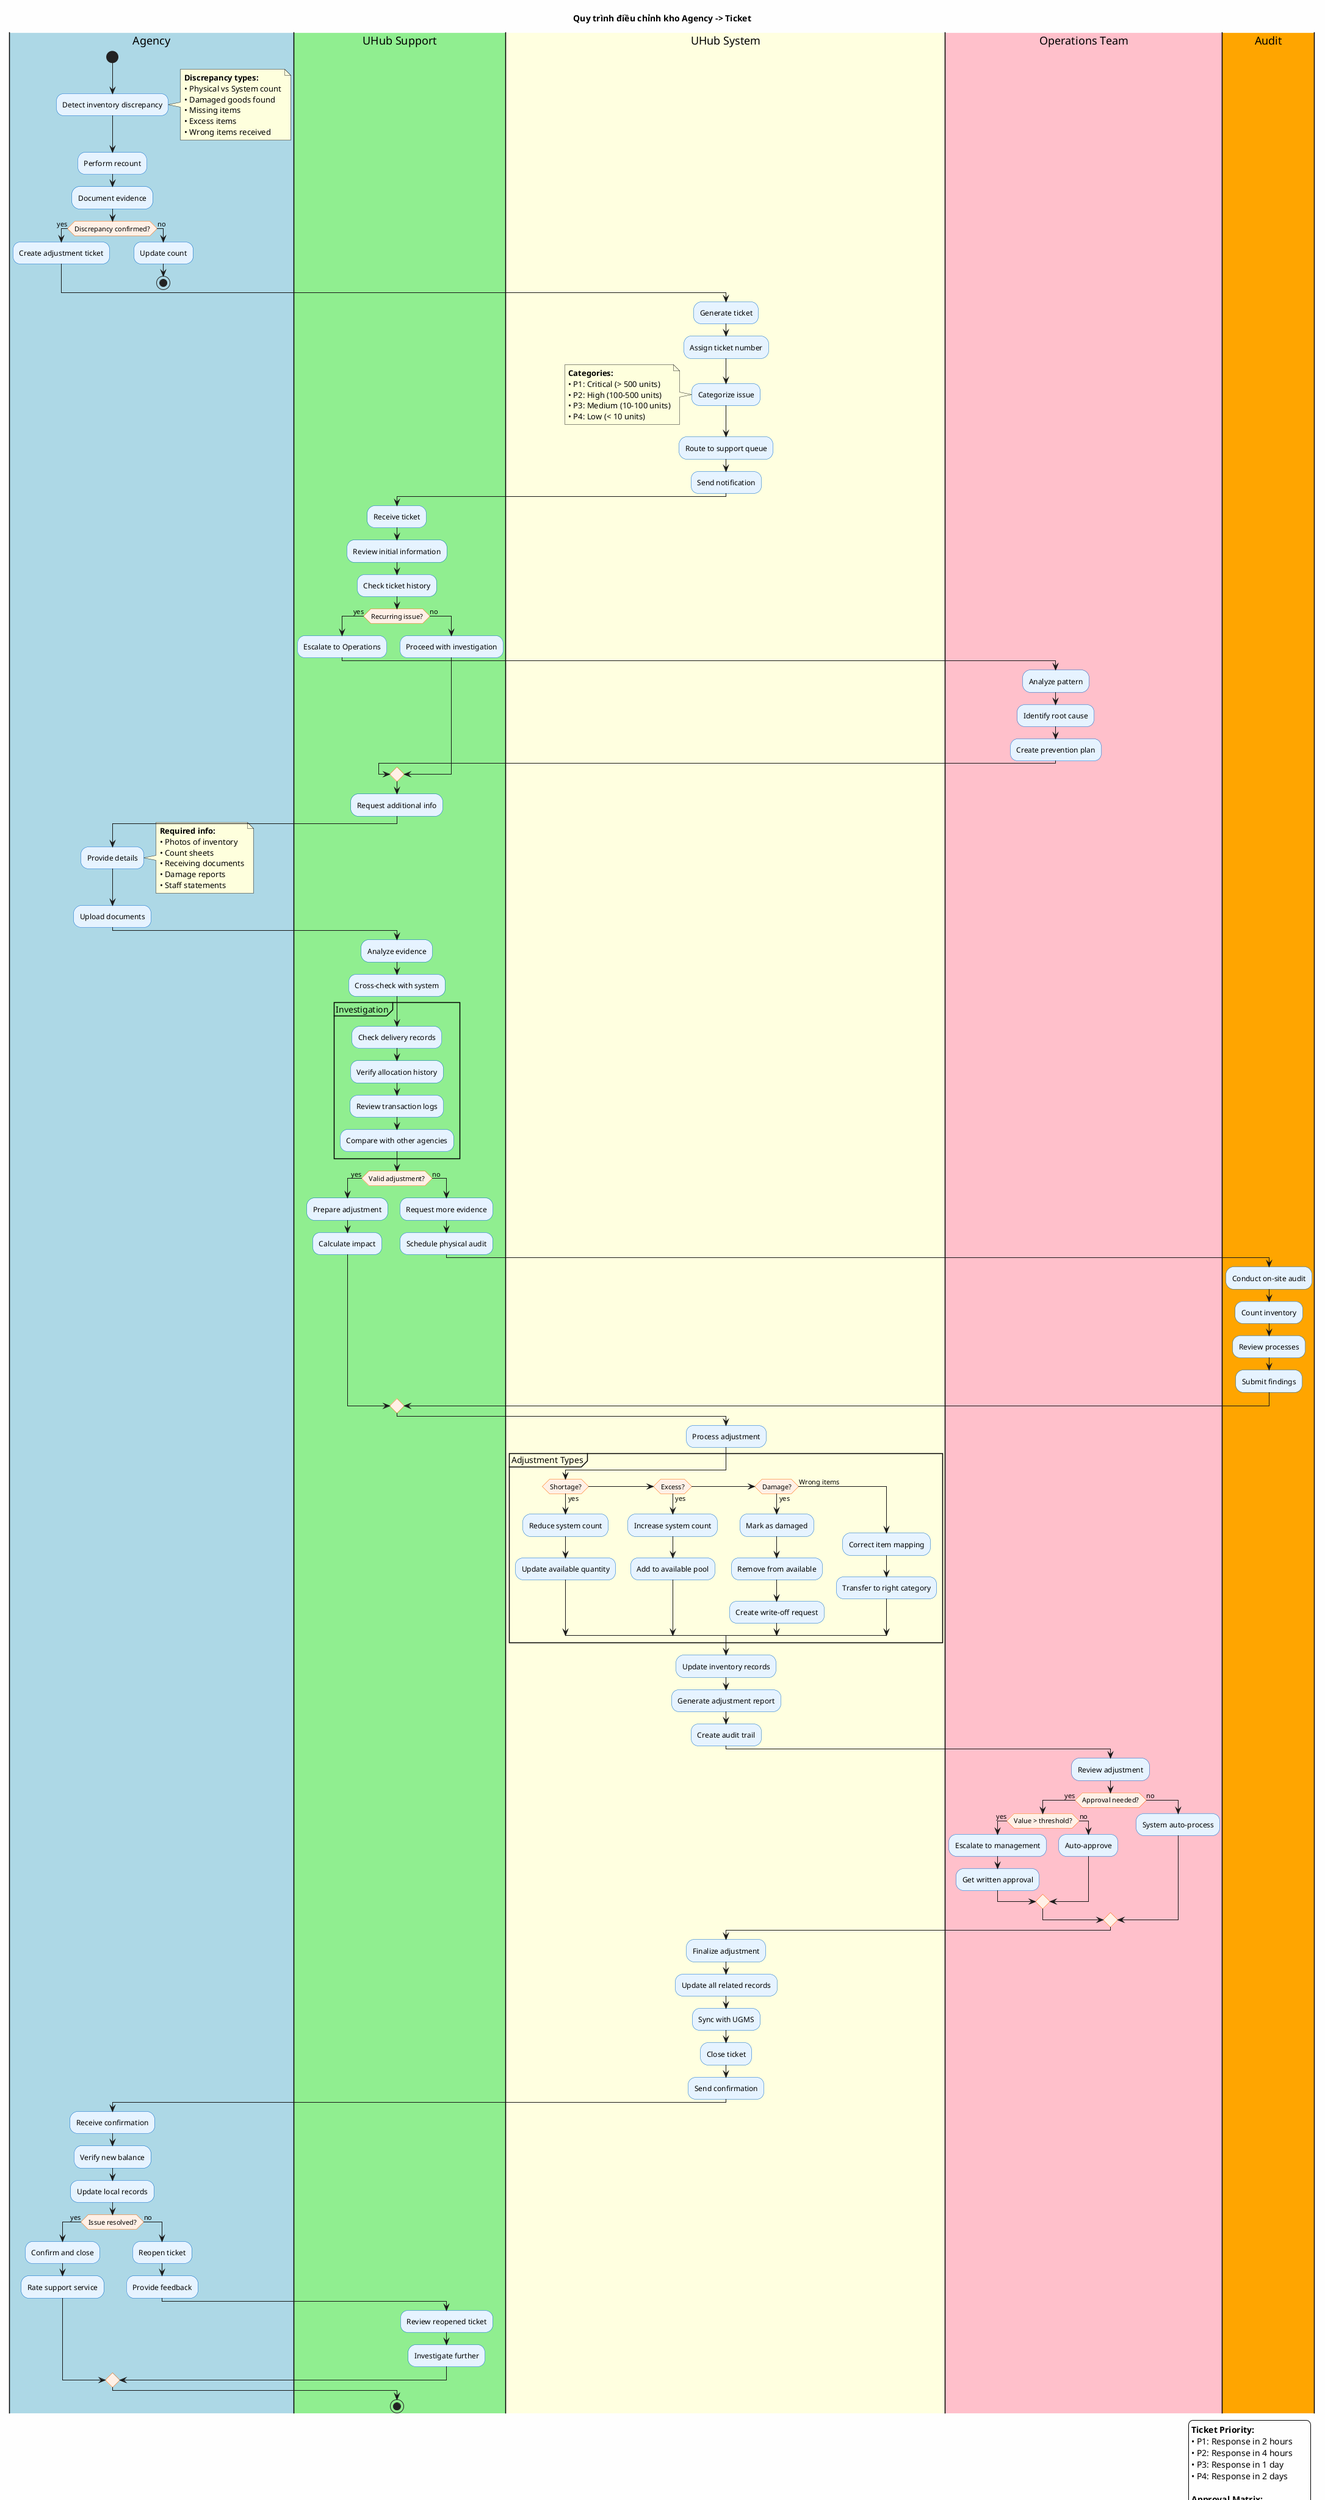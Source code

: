 @startuml Dieu_chinh_kho_Agency
title Quy trình điều chỉnh kho Agency -> Ticket
skinparam backgroundColor #FEFEFE
skinparam activity {
  BackgroundColor #E6F3FF
  BorderColor #0066CC
  DiamondBackgroundColor #FFF0E6
  DiamondBorderColor #FF6600
}

|#LightBlue|Agency|
|#LightGreen|UHub Support|
|#LightYellow|UHub System|
|#Pink|Operations Team|
|#Orange|Audit|

|Agency|
start
:Detect inventory discrepancy;
note right
  **Discrepancy types:**
  • Physical vs System count
  • Damaged goods found
  • Missing items
  • Excess items
  • Wrong items received
end note

:Perform recount;
:Document evidence;
if (Discrepancy confirmed?) then (yes)
  :Create adjustment ticket;
else (no)
  :Update count;
  stop
endif

|UHub System|
:Generate ticket;
:Assign ticket number;
:Categorize issue;
note left
  **Categories:**
  • P1: Critical (> 500 units)
  • P2: High (100-500 units)
  • P3: Medium (10-100 units)
  • P4: Low (< 10 units)
end note

:Route to support queue;
:Send notification;

|UHub Support|
:Receive ticket;
:Review initial information;
:Check ticket history;
if (Recurring issue?) then (yes)
  :Escalate to Operations;
  |Operations Team|
  :Analyze pattern;
  :Identify root cause;
  :Create prevention plan;
  |UHub Support|
else (no)
  :Proceed with investigation;
endif

:Request additional info;

|Agency|
:Provide details;
note right
  **Required info:**
  • Photos of inventory
  • Count sheets
  • Receiving documents
  • Damage reports
  • Staff statements
end note

:Upload documents;

|UHub Support|
:Analyze evidence;
:Cross-check with system;
partition "Investigation" {
  :Check delivery records;
  :Verify allocation history;
  :Review transaction logs;
  :Compare with other agencies;
}

if (Valid adjustment?) then (yes)
  :Prepare adjustment;
  :Calculate impact;
else (no)
  :Request more evidence;
  :Schedule physical audit;
  
  |Audit|
  :Conduct on-site audit;
  :Count inventory;
  :Review processes;
  :Submit findings;
  |UHub Support|
endif

|UHub System|
:Process adjustment;
partition "Adjustment Types" {
  if (Shortage?) then (yes)
    :Reduce system count;
    :Update available quantity;
  elseif (Excess?) then (yes)
    :Increase system count;
    :Add to available pool;
  elseif (Damage?) then (yes)
    :Mark as damaged;
    :Remove from available;
    :Create write-off request;
  else (Wrong items)
    :Correct item mapping;
    :Transfer to right category;
  endif
}

:Update inventory records;
:Generate adjustment report;
:Create audit trail;

|Operations Team|
:Review adjustment;
if (Approval needed?) then (yes)
  if (Value > threshold?) then (yes)
    :Escalate to management;
    :Get written approval;
  else (no)
    :Auto-approve;
  endif
else (no)
  :System auto-process;
endif

|UHub System|
:Finalize adjustment;
:Update all related records;
:Sync with UGMS;
:Close ticket;
:Send confirmation;

|Agency|
:Receive confirmation;
:Verify new balance;
:Update local records;
if (Issue resolved?) then (yes)
  :Confirm and close;
  :Rate support service;
else (no)
  :Reopen ticket;
  :Provide feedback;
  |UHub Support|
  :Review reopened ticket;
  :Investigate further;
endif

stop

legend right
  **Ticket Priority:**
  • P1: Response in 2 hours
  • P2: Response in 4 hours
  • P3: Response in 1 day
  • P4: Response in 2 days
  
  **Approval Matrix:**
  • < $500: Auto-approve
  • $500-2000: Supervisor
  • $2000-5000: Manager
  • > $5000: Director
  
  **SLA Targets:**
  • First response: 95% on time
  • Resolution: 90% within SLA
  • Customer satisfaction: > 4.0
  
  **Audit Requirements:**
  • Monthly random checks
  • All P1 tickets audited
  • Quarterly process review
endlegend

@enduml
